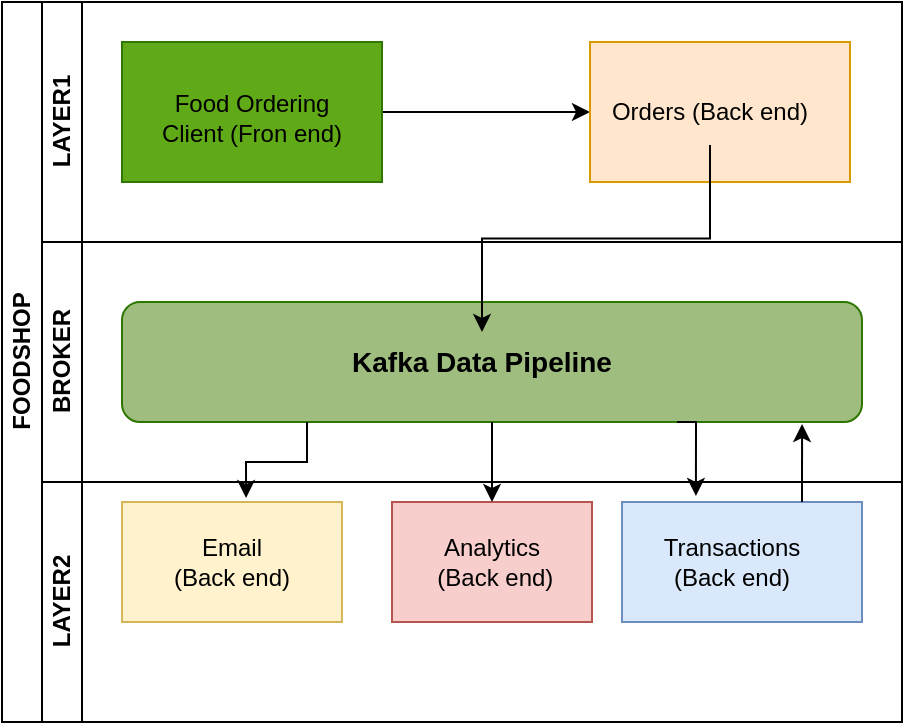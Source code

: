 <mxfile version="21.6.2" type="github">
  <diagram id="prtHgNgQTEPvFCAcTncT" name="Page-1">
    <mxGraphModel dx="1434" dy="745" grid="1" gridSize="11" guides="1" tooltips="1" connect="1" arrows="1" fold="1" page="1" pageScale="1" pageWidth="827" pageHeight="1169" background="none" math="0" shadow="0">
      <root>
        <mxCell id="0" />
        <mxCell id="1" parent="0" />
        <mxCell id="dNxyNK7c78bLwvsdeMH5-19" value="FOODSHOP" style="swimlane;html=1;childLayout=stackLayout;resizeParent=1;resizeParentMax=0;horizontal=0;startSize=20;horizontalStack=0;" parent="1" vertex="1">
          <mxGeometry x="120" y="120" width="450" height="360" as="geometry" />
        </mxCell>
        <mxCell id="dNxyNK7c78bLwvsdeMH5-20" value="LAYER1" style="swimlane;html=1;startSize=20;horizontal=0;" parent="dNxyNK7c78bLwvsdeMH5-19" vertex="1">
          <mxGeometry x="20" width="430" height="120" as="geometry" />
        </mxCell>
        <mxCell id="3iT4GcVSfQZ8Hk2x6UCm-7" style="edgeStyle=orthogonalEdgeStyle;rounded=0;orthogonalLoop=1;jettySize=auto;html=1;exitX=1;exitY=0.5;exitDx=0;exitDy=0;" edge="1" parent="dNxyNK7c78bLwvsdeMH5-20" source="dNxyNK7c78bLwvsdeMH5-24" target="3iT4GcVSfQZ8Hk2x6UCm-5">
          <mxGeometry relative="1" as="geometry" />
        </mxCell>
        <mxCell id="dNxyNK7c78bLwvsdeMH5-24" value="" style="rounded=0;whiteSpace=wrap;html=1;fontFamily=Helvetica;fontSize=12;align=center;fillColor=#60a917;strokeColor=#2D7600;fontColor=#ffffff;" parent="dNxyNK7c78bLwvsdeMH5-20" vertex="1">
          <mxGeometry x="40" y="20" width="130" height="70" as="geometry" />
        </mxCell>
        <mxCell id="dNxyNK7c78bLwvsdeMH5-30" value="" style="rounded=0;whiteSpace=wrap;html=1;fontFamily=Helvetica;fontSize=12;align=center;fillColor=#ffe6cc;strokeColor=#d79b00;" parent="dNxyNK7c78bLwvsdeMH5-20" vertex="1">
          <mxGeometry x="274" y="20" width="130" height="70" as="geometry" />
        </mxCell>
        <mxCell id="3iT4GcVSfQZ8Hk2x6UCm-3" value="Food Ordering Client (Fron end)" style="text;html=1;strokeColor=none;fillColor=none;align=center;verticalAlign=middle;whiteSpace=wrap;rounded=0;" vertex="1" parent="dNxyNK7c78bLwvsdeMH5-20">
          <mxGeometry x="50" y="40" width="110" height="35" as="geometry" />
        </mxCell>
        <mxCell id="3iT4GcVSfQZ8Hk2x6UCm-5" value="Orders (Back end)" style="text;html=1;strokeColor=none;fillColor=none;align=center;verticalAlign=middle;whiteSpace=wrap;rounded=0;" vertex="1" parent="dNxyNK7c78bLwvsdeMH5-20">
          <mxGeometry x="274" y="38.5" width="120" height="33" as="geometry" />
        </mxCell>
        <mxCell id="dNxyNK7c78bLwvsdeMH5-21" value="BROKER" style="swimlane;html=1;startSize=20;horizontal=0;" parent="dNxyNK7c78bLwvsdeMH5-19" vertex="1">
          <mxGeometry x="20" y="120" width="430" height="120" as="geometry" />
        </mxCell>
        <mxCell id="3iT4GcVSfQZ8Hk2x6UCm-12" value="" style="rounded=1;whiteSpace=wrap;html=1;fillColor=#9ebd7f;fontColor=#ffffff;strokeColor=#2D7600;fillStyle=solid;" vertex="1" parent="dNxyNK7c78bLwvsdeMH5-21">
          <mxGeometry x="40" y="30" width="370" height="60" as="geometry" />
        </mxCell>
        <mxCell id="3iT4GcVSfQZ8Hk2x6UCm-10" value="&lt;font style=&quot;font-size: 14px;&quot;&gt;&lt;b&gt;Kafka Data Pipeline&lt;/b&gt;&lt;/font&gt;" style="text;html=1;strokeColor=none;fillColor=none;align=center;verticalAlign=middle;whiteSpace=wrap;rounded=0;" vertex="1" parent="dNxyNK7c78bLwvsdeMH5-21">
          <mxGeometry x="140" y="45" width="160" height="30" as="geometry" />
        </mxCell>
        <mxCell id="dNxyNK7c78bLwvsdeMH5-22" value="LAYER2" style="swimlane;html=1;startSize=20;horizontal=0;" parent="dNxyNK7c78bLwvsdeMH5-19" vertex="1">
          <mxGeometry x="20" y="240" width="430" height="120" as="geometry" />
        </mxCell>
        <mxCell id="3iT4GcVSfQZ8Hk2x6UCm-14" value="" style="rounded=0;whiteSpace=wrap;html=1;fillColor=#fff2cc;strokeColor=#d6b656;" vertex="1" parent="dNxyNK7c78bLwvsdeMH5-22">
          <mxGeometry x="40" y="10" width="110" height="60" as="geometry" />
        </mxCell>
        <mxCell id="3iT4GcVSfQZ8Hk2x6UCm-15" value="" style="rounded=0;whiteSpace=wrap;html=1;fillColor=#f8cecc;strokeColor=#b85450;" vertex="1" parent="dNxyNK7c78bLwvsdeMH5-22">
          <mxGeometry x="175" y="10" width="100" height="60" as="geometry" />
        </mxCell>
        <mxCell id="3iT4GcVSfQZ8Hk2x6UCm-13" value="" style="rounded=0;whiteSpace=wrap;html=1;fillColor=#dae8fc;strokeColor=#6c8ebf;" vertex="1" parent="dNxyNK7c78bLwvsdeMH5-22">
          <mxGeometry x="290" y="10" width="120" height="60" as="geometry" />
        </mxCell>
        <mxCell id="3iT4GcVSfQZ8Hk2x6UCm-16" value="Email &lt;br&gt;(Back end)" style="text;html=1;strokeColor=none;fillColor=none;align=center;verticalAlign=middle;whiteSpace=wrap;rounded=0;" vertex="1" parent="dNxyNK7c78bLwvsdeMH5-22">
          <mxGeometry x="50" y="25" width="90" height="30" as="geometry" />
        </mxCell>
        <mxCell id="3iT4GcVSfQZ8Hk2x6UCm-17" value="Analytics&lt;br&gt;&amp;nbsp;(Back end)" style="text;html=1;strokeColor=none;fillColor=none;align=center;verticalAlign=middle;whiteSpace=wrap;rounded=0;" vertex="1" parent="dNxyNK7c78bLwvsdeMH5-22">
          <mxGeometry x="180" y="25" width="90" height="30" as="geometry" />
        </mxCell>
        <mxCell id="3iT4GcVSfQZ8Hk2x6UCm-1" value="Transactions (Back end)" style="text;html=1;strokeColor=none;fillColor=none;align=center;verticalAlign=middle;whiteSpace=wrap;rounded=0;" vertex="1" parent="dNxyNK7c78bLwvsdeMH5-22">
          <mxGeometry x="300" y="25" width="90" height="30" as="geometry" />
        </mxCell>
        <mxCell id="3iT4GcVSfQZ8Hk2x6UCm-18" value="" style="edgeStyle=orthogonalEdgeStyle;rounded=0;orthogonalLoop=1;jettySize=auto;html=1;" edge="1" parent="dNxyNK7c78bLwvsdeMH5-19" source="3iT4GcVSfQZ8Hk2x6UCm-5" target="3iT4GcVSfQZ8Hk2x6UCm-10">
          <mxGeometry relative="1" as="geometry" />
        </mxCell>
        <mxCell id="3iT4GcVSfQZ8Hk2x6UCm-28" style="edgeStyle=orthogonalEdgeStyle;rounded=0;orthogonalLoop=1;jettySize=auto;html=1;entryX=0.5;entryY=0;entryDx=0;entryDy=0;" edge="1" parent="dNxyNK7c78bLwvsdeMH5-19" source="3iT4GcVSfQZ8Hk2x6UCm-12" target="3iT4GcVSfQZ8Hk2x6UCm-15">
          <mxGeometry relative="1" as="geometry" />
        </mxCell>
        <mxCell id="3iT4GcVSfQZ8Hk2x6UCm-33" style="edgeStyle=orthogonalEdgeStyle;rounded=0;orthogonalLoop=1;jettySize=auto;html=1;exitX=0.25;exitY=1;exitDx=0;exitDy=0;entryX=0.564;entryY=-0.033;entryDx=0;entryDy=0;entryPerimeter=0;" edge="1" parent="dNxyNK7c78bLwvsdeMH5-19" source="3iT4GcVSfQZ8Hk2x6UCm-12" target="3iT4GcVSfQZ8Hk2x6UCm-14">
          <mxGeometry relative="1" as="geometry" />
        </mxCell>
        <mxCell id="3iT4GcVSfQZ8Hk2x6UCm-34" style="edgeStyle=orthogonalEdgeStyle;rounded=0;orthogonalLoop=1;jettySize=auto;html=1;exitX=0.75;exitY=0;exitDx=0;exitDy=0;entryX=0.919;entryY=1.017;entryDx=0;entryDy=0;entryPerimeter=0;" edge="1" parent="dNxyNK7c78bLwvsdeMH5-19" source="3iT4GcVSfQZ8Hk2x6UCm-13" target="3iT4GcVSfQZ8Hk2x6UCm-12">
          <mxGeometry relative="1" as="geometry" />
        </mxCell>
        <mxCell id="3iT4GcVSfQZ8Hk2x6UCm-35" style="edgeStyle=orthogonalEdgeStyle;rounded=0;orthogonalLoop=1;jettySize=auto;html=1;exitX=0.75;exitY=1;exitDx=0;exitDy=0;entryX=0.308;entryY=-0.05;entryDx=0;entryDy=0;entryPerimeter=0;" edge="1" parent="dNxyNK7c78bLwvsdeMH5-19" source="3iT4GcVSfQZ8Hk2x6UCm-12" target="3iT4GcVSfQZ8Hk2x6UCm-13">
          <mxGeometry relative="1" as="geometry" />
        </mxCell>
      </root>
    </mxGraphModel>
  </diagram>
</mxfile>
